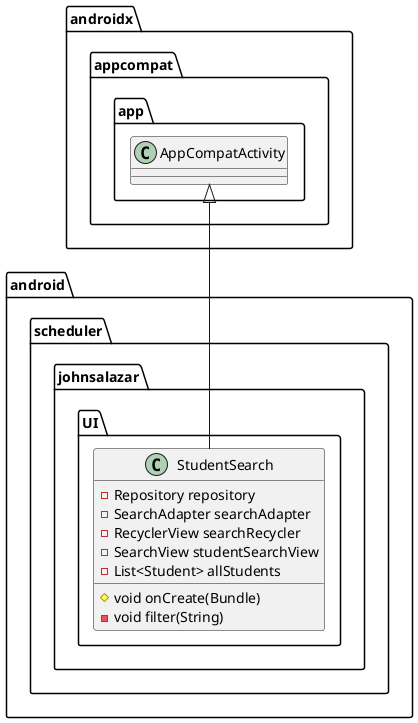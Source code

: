 @startuml
class android.scheduler.johnsalazar.UI.StudentSearch {
- Repository repository
- SearchAdapter searchAdapter
- RecyclerView searchRecycler
- SearchView studentSearchView
- List<Student> allStudents
# void onCreate(Bundle)
- void filter(String)
}




androidx.appcompat.app.AppCompatActivity <|-- android.scheduler.johnsalazar.UI.StudentSearch
@enduml
